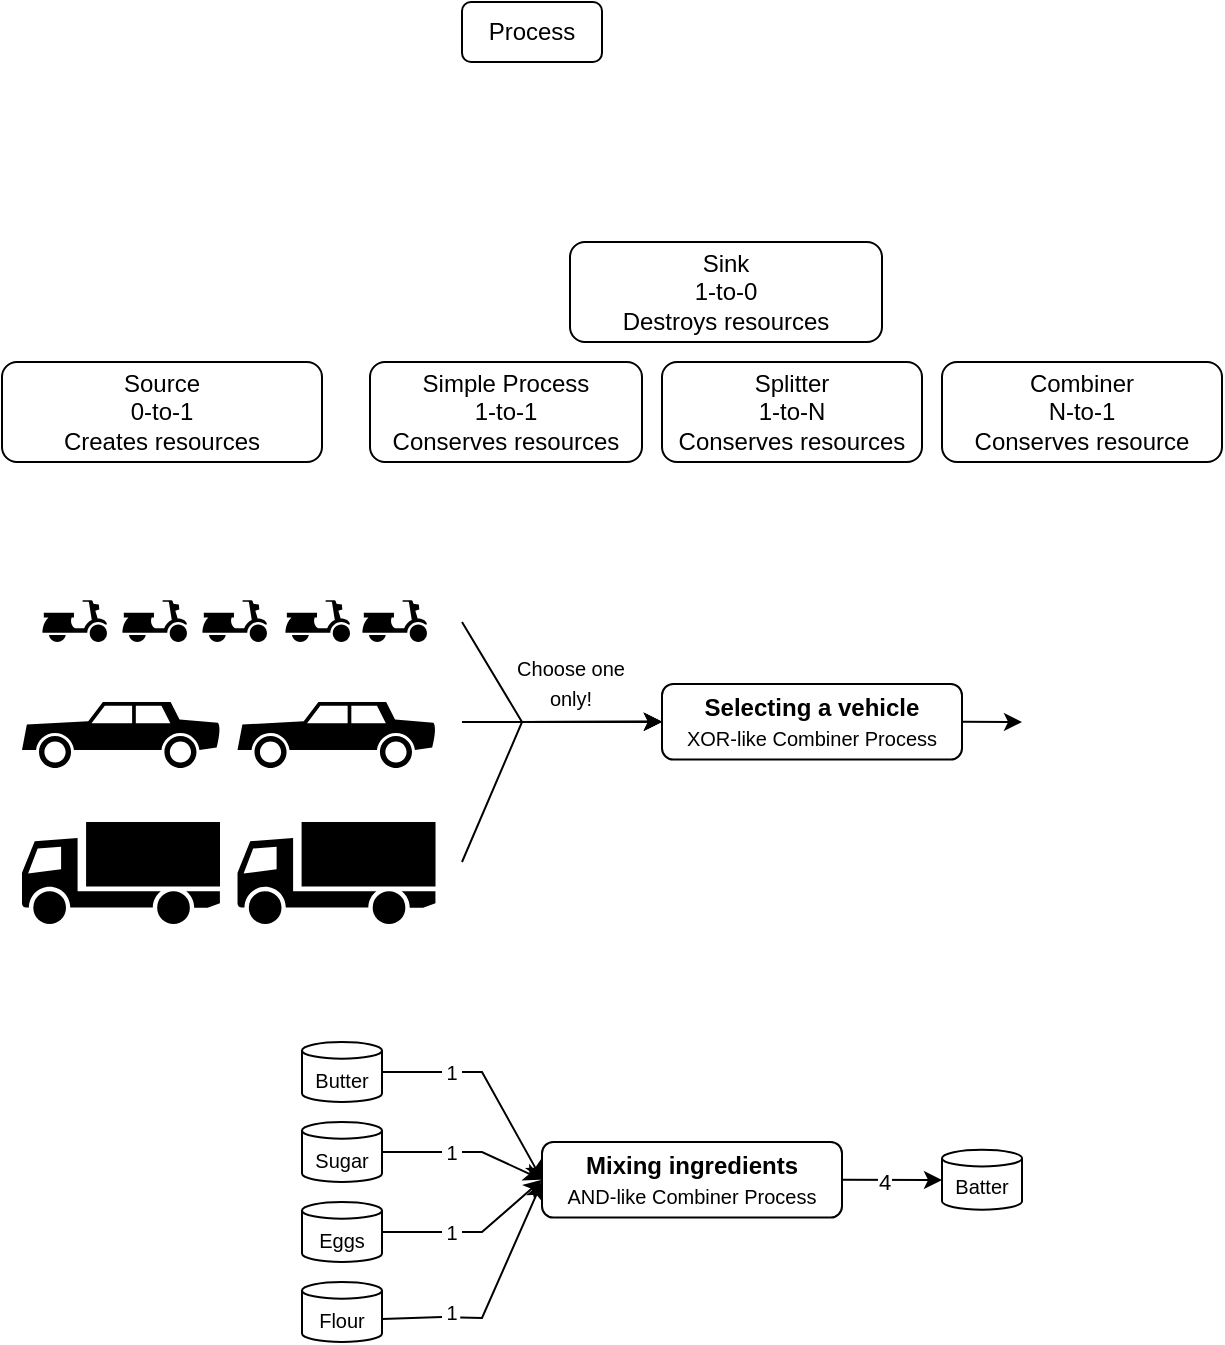<mxfile version="27.0.5">
  <diagram name="Page-1" id="4uPa_Z8kLkDAbIll4rXd">
    <mxGraphModel dx="467" dy="317" grid="1" gridSize="10" guides="1" tooltips="1" connect="1" arrows="1" fold="1" page="1" pageScale="1" pageWidth="827" pageHeight="1169" math="0" shadow="0">
      <root>
        <mxCell id="0" />
        <mxCell id="1" parent="0" />
        <mxCell id="1Ip1bbgy9BkKtDCGq5w8-1" value="Process" style="rounded=1;whiteSpace=wrap;html=1;" vertex="1" parent="1">
          <mxGeometry x="360" y="80" width="70" height="30" as="geometry" />
        </mxCell>
        <mxCell id="1Ip1bbgy9BkKtDCGq5w8-2" value="Splitter&lt;div&gt;1-to-N&lt;/div&gt;&lt;div&gt;Conserves resources&lt;/div&gt;" style="rounded=1;whiteSpace=wrap;html=1;" vertex="1" parent="1">
          <mxGeometry x="460" y="260" width="130" height="50" as="geometry" />
        </mxCell>
        <mxCell id="1Ip1bbgy9BkKtDCGq5w8-3" value="Combiner&lt;div&gt;N-to-1&lt;/div&gt;&lt;div&gt;Conserves resource&lt;/div&gt;" style="rounded=1;whiteSpace=wrap;html=1;" vertex="1" parent="1">
          <mxGeometry x="600" y="260" width="140" height="50" as="geometry" />
        </mxCell>
        <mxCell id="1Ip1bbgy9BkKtDCGq5w8-4" value="Simple Process&lt;div&gt;1-to-1&lt;/div&gt;&lt;div&gt;Conserves resources&lt;/div&gt;" style="rounded=1;whiteSpace=wrap;html=1;" vertex="1" parent="1">
          <mxGeometry x="314" y="260" width="136" height="50" as="geometry" />
        </mxCell>
        <mxCell id="1Ip1bbgy9BkKtDCGq5w8-5" value="Source&lt;div&gt;0-to-1&lt;/div&gt;&lt;div&gt;Creates resources&lt;/div&gt;" style="rounded=1;whiteSpace=wrap;html=1;" vertex="1" parent="1">
          <mxGeometry x="130" y="260" width="160" height="50" as="geometry" />
        </mxCell>
        <mxCell id="1Ip1bbgy9BkKtDCGq5w8-6" value="Sink&lt;div&gt;1-to-0&lt;/div&gt;&lt;div&gt;Destroys resources&lt;/div&gt;" style="rounded=1;whiteSpace=wrap;html=1;" vertex="1" parent="1">
          <mxGeometry x="414" y="200" width="156" height="50" as="geometry" />
        </mxCell>
        <mxCell id="1Ip1bbgy9BkKtDCGq5w8-7" value="" style="shape=mxgraph.signs.transportation.truck_1;html=1;pointerEvents=1;fillColor=#000000;strokeColor=none;verticalLabelPosition=bottom;verticalAlign=top;align=center;" vertex="1" parent="1">
          <mxGeometry x="247.76" y="490" width="99" height="51" as="geometry" />
        </mxCell>
        <mxCell id="1Ip1bbgy9BkKtDCGq5w8-8" value="" style="shape=mxgraph.signs.transportation.car_2;html=1;pointerEvents=1;fillColor=#000000;strokeColor=none;verticalLabelPosition=bottom;verticalAlign=top;align=center;" vertex="1" parent="1">
          <mxGeometry x="247.76" y="430" width="100" height="33" as="geometry" />
        </mxCell>
        <mxCell id="1Ip1bbgy9BkKtDCGq5w8-9" value="" style="shape=mxgraph.signs.transportation.scooter;html=1;pointerEvents=1;fillColor=#000000;strokeColor=none;verticalLabelPosition=bottom;verticalAlign=top;align=center;" vertex="1" parent="1">
          <mxGeometry x="271.52" y="379" width="32.48" height="21" as="geometry" />
        </mxCell>
        <mxCell id="1Ip1bbgy9BkKtDCGq5w8-11" value="&lt;b&gt;Selecting a vehicle&lt;/b&gt;&lt;div&gt;&lt;font style=&quot;font-size: 10px;&quot;&gt;XOR-like Combiner Process&lt;/font&gt;&lt;/div&gt;" style="rounded=1;whiteSpace=wrap;html=1;" vertex="1" parent="1">
          <mxGeometry x="460" y="421" width="150" height="37.75" as="geometry" />
        </mxCell>
        <mxCell id="1Ip1bbgy9BkKtDCGq5w8-12" value="" style="endArrow=classic;html=1;rounded=0;entryX=0;entryY=0.5;entryDx=0;entryDy=0;" edge="1" parent="1" target="1Ip1bbgy9BkKtDCGq5w8-11">
          <mxGeometry width="50" height="50" relative="1" as="geometry">
            <mxPoint x="360" y="390" as="sourcePoint" />
            <mxPoint x="430" y="440" as="targetPoint" />
            <Array as="points">
              <mxPoint x="390" y="440" />
            </Array>
          </mxGeometry>
        </mxCell>
        <mxCell id="1Ip1bbgy9BkKtDCGq5w8-13" value="" style="endArrow=classic;html=1;rounded=0;entryX=0;entryY=0.5;entryDx=0;entryDy=0;" edge="1" parent="1" target="1Ip1bbgy9BkKtDCGq5w8-11">
          <mxGeometry width="50" height="50" relative="1" as="geometry">
            <mxPoint x="360" y="510" as="sourcePoint" />
            <mxPoint x="430" y="440" as="targetPoint" />
            <Array as="points">
              <mxPoint x="390" y="440" />
            </Array>
          </mxGeometry>
        </mxCell>
        <mxCell id="1Ip1bbgy9BkKtDCGq5w8-14" value="" style="endArrow=classic;html=1;rounded=0;entryX=0;entryY=0.5;entryDx=0;entryDy=0;" edge="1" parent="1" target="1Ip1bbgy9BkKtDCGq5w8-11">
          <mxGeometry width="50" height="50" relative="1" as="geometry">
            <mxPoint x="360" y="440" as="sourcePoint" />
            <mxPoint x="460" y="449" as="targetPoint" />
            <Array as="points" />
          </mxGeometry>
        </mxCell>
        <mxCell id="1Ip1bbgy9BkKtDCGq5w8-15" value="" style="shape=mxgraph.signs.transportation.scooter;html=1;pointerEvents=1;fillColor=#000000;strokeColor=none;verticalLabelPosition=bottom;verticalAlign=top;align=center;" vertex="1" parent="1">
          <mxGeometry x="230.0" y="379" width="32.48" height="21" as="geometry" />
        </mxCell>
        <mxCell id="1Ip1bbgy9BkKtDCGq5w8-16" value="" style="shape=mxgraph.signs.transportation.scooter;html=1;pointerEvents=1;fillColor=#000000;strokeColor=none;verticalLabelPosition=bottom;verticalAlign=top;align=center;" vertex="1" parent="1">
          <mxGeometry x="310" y="379" width="32.48" height="21" as="geometry" />
        </mxCell>
        <mxCell id="1Ip1bbgy9BkKtDCGq5w8-17" value="" style="shape=mxgraph.signs.transportation.car_2;html=1;pointerEvents=1;fillColor=#000000;strokeColor=none;verticalLabelPosition=bottom;verticalAlign=top;align=center;" vertex="1" parent="1">
          <mxGeometry x="140" y="430" width="100" height="33" as="geometry" />
        </mxCell>
        <mxCell id="1Ip1bbgy9BkKtDCGq5w8-18" value="" style="shape=mxgraph.signs.transportation.truck_1;html=1;pointerEvents=1;fillColor=#000000;strokeColor=none;verticalLabelPosition=bottom;verticalAlign=top;align=center;" vertex="1" parent="1">
          <mxGeometry x="140" y="490" width="99" height="51" as="geometry" />
        </mxCell>
        <mxCell id="1Ip1bbgy9BkKtDCGq5w8-19" value="" style="shape=mxgraph.signs.transportation.scooter;html=1;pointerEvents=1;fillColor=#000000;strokeColor=none;verticalLabelPosition=bottom;verticalAlign=top;align=center;" vertex="1" parent="1">
          <mxGeometry x="190.0" y="379" width="32.48" height="21" as="geometry" />
        </mxCell>
        <mxCell id="1Ip1bbgy9BkKtDCGq5w8-20" value="" style="shape=mxgraph.signs.transportation.scooter;html=1;pointerEvents=1;fillColor=#000000;strokeColor=none;verticalLabelPosition=bottom;verticalAlign=top;align=center;" vertex="1" parent="1">
          <mxGeometry x="150.0" y="379" width="32.48" height="21" as="geometry" />
        </mxCell>
        <mxCell id="1Ip1bbgy9BkKtDCGq5w8-21" value="" style="endArrow=classic;html=1;rounded=0;exitX=1;exitY=0.5;exitDx=0;exitDy=0;" edge="1" parent="1" source="1Ip1bbgy9BkKtDCGq5w8-11">
          <mxGeometry width="50" height="50" relative="1" as="geometry">
            <mxPoint x="610" y="430" as="sourcePoint" />
            <mxPoint x="610" y="440" as="targetPoint" />
            <Array as="points" />
          </mxGeometry>
        </mxCell>
        <mxCell id="1Ip1bbgy9BkKtDCGq5w8-22" value="&lt;font style=&quot;font-size: 10px;&quot;&gt;Choose one&lt;/font&gt;&lt;div&gt;&lt;font style=&quot;font-size: 10px;&quot;&gt;only!&lt;/font&gt;&lt;/div&gt;" style="text;html=1;align=center;verticalAlign=middle;resizable=0;points=[];autosize=1;strokeColor=none;fillColor=none;" vertex="1" parent="1">
          <mxGeometry x="374" y="400" width="80" height="40" as="geometry" />
        </mxCell>
        <mxCell id="1Ip1bbgy9BkKtDCGq5w8-32" value="&lt;font style=&quot;font-size: 10px;&quot;&gt;Butter&lt;/font&gt;" style="shape=cylinder3;whiteSpace=wrap;html=1;boundedLbl=1;backgroundOutline=1;size=4.2;" vertex="1" parent="1">
          <mxGeometry x="280" y="600" width="40" height="30" as="geometry" />
        </mxCell>
        <mxCell id="1Ip1bbgy9BkKtDCGq5w8-37" value="&lt;font style=&quot;font-size: 10px;&quot;&gt;Sugar&lt;/font&gt;" style="shape=cylinder3;whiteSpace=wrap;html=1;boundedLbl=1;backgroundOutline=1;size=4.2;" vertex="1" parent="1">
          <mxGeometry x="280" y="640" width="40" height="30" as="geometry" />
        </mxCell>
        <mxCell id="1Ip1bbgy9BkKtDCGq5w8-38" value="&lt;font style=&quot;font-size: 10px;&quot;&gt;Eggs&lt;/font&gt;" style="shape=cylinder3;whiteSpace=wrap;html=1;boundedLbl=1;backgroundOutline=1;size=4.2;" vertex="1" parent="1">
          <mxGeometry x="280" y="680" width="40" height="30" as="geometry" />
        </mxCell>
        <mxCell id="1Ip1bbgy9BkKtDCGq5w8-39" value="&lt;font style=&quot;font-size: 10px;&quot;&gt;Flour&lt;/font&gt;" style="shape=cylinder3;whiteSpace=wrap;html=1;boundedLbl=1;backgroundOutline=1;size=4.2;" vertex="1" parent="1">
          <mxGeometry x="280" y="720" width="40" height="30" as="geometry" />
        </mxCell>
        <mxCell id="1Ip1bbgy9BkKtDCGq5w8-40" value="&lt;b&gt;Mixing ingredients&lt;/b&gt;&lt;br&gt;&lt;div&gt;&lt;font style=&quot;font-size: 10px;&quot;&gt;AND-like Combiner Process&lt;/font&gt;&lt;/div&gt;" style="rounded=1;whiteSpace=wrap;html=1;" vertex="1" parent="1">
          <mxGeometry x="400" y="650" width="150" height="37.75" as="geometry" />
        </mxCell>
        <mxCell id="1Ip1bbgy9BkKtDCGq5w8-41" value="" style="endArrow=classic;html=1;rounded=0;entryX=0;entryY=0.5;entryDx=0;entryDy=0;exitX=1;exitY=0.5;exitDx=0;exitDy=0;exitPerimeter=0;" edge="1" parent="1" source="1Ip1bbgy9BkKtDCGq5w8-51" target="1Ip1bbgy9BkKtDCGq5w8-40">
          <mxGeometry width="50" height="50" relative="1" as="geometry">
            <mxPoint x="345" y="620" as="sourcePoint" />
            <mxPoint x="445" y="550" as="targetPoint" />
            <Array as="points">
              <mxPoint x="370" y="615" />
            </Array>
          </mxGeometry>
        </mxCell>
        <mxCell id="1Ip1bbgy9BkKtDCGq5w8-42" value="" style="endArrow=classic;html=1;rounded=0;entryX=0;entryY=0.5;entryDx=0;entryDy=0;exitX=1;exitY=0.5;exitDx=0;exitDy=0;exitPerimeter=0;" edge="1" parent="1" source="1Ip1bbgy9BkKtDCGq5w8-53" target="1Ip1bbgy9BkKtDCGq5w8-40">
          <mxGeometry width="50" height="50" relative="1" as="geometry">
            <mxPoint x="330" y="625" as="sourcePoint" />
            <mxPoint x="411" y="682" as="targetPoint" />
            <Array as="points">
              <mxPoint x="370" y="655" />
            </Array>
          </mxGeometry>
        </mxCell>
        <mxCell id="1Ip1bbgy9BkKtDCGq5w8-43" value="" style="endArrow=classic;html=1;rounded=0;entryX=0;entryY=0.5;entryDx=0;entryDy=0;exitX=1;exitY=0.5;exitDx=0;exitDy=0;exitPerimeter=0;" edge="1" parent="1" source="1Ip1bbgy9BkKtDCGq5w8-55" target="1Ip1bbgy9BkKtDCGq5w8-40">
          <mxGeometry width="50" height="50" relative="1" as="geometry">
            <mxPoint x="330" y="665" as="sourcePoint" />
            <mxPoint x="410" y="679" as="targetPoint" />
            <Array as="points">
              <mxPoint x="370" y="695" />
            </Array>
          </mxGeometry>
        </mxCell>
        <mxCell id="1Ip1bbgy9BkKtDCGq5w8-44" value="" style="endArrow=classic;html=1;rounded=0;entryX=0;entryY=0.5;entryDx=0;entryDy=0;exitX=0.911;exitY=0.776;exitDx=0;exitDy=0;exitPerimeter=0;" edge="1" parent="1" source="1Ip1bbgy9BkKtDCGq5w8-57">
          <mxGeometry width="50" height="50" relative="1" as="geometry">
            <mxPoint x="320" y="738.47" as="sourcePoint" />
            <mxPoint x="400" y="670.005" as="targetPoint" />
            <Array as="points">
              <mxPoint x="370" y="738" />
            </Array>
          </mxGeometry>
        </mxCell>
        <mxCell id="1Ip1bbgy9BkKtDCGq5w8-45" value="" style="endArrow=classic;html=1;rounded=0;exitX=1;exitY=0.5;exitDx=0;exitDy=0;" edge="1" parent="1" source="1Ip1bbgy9BkKtDCGq5w8-40">
          <mxGeometry width="50" height="50" relative="1" as="geometry">
            <mxPoint x="330" y="625" as="sourcePoint" />
            <mxPoint x="600" y="669" as="targetPoint" />
            <Array as="points" />
          </mxGeometry>
        </mxCell>
        <mxCell id="1Ip1bbgy9BkKtDCGq5w8-62" value="4" style="edgeLabel;html=1;align=center;verticalAlign=middle;resizable=0;points=[];" vertex="1" connectable="0" parent="1Ip1bbgy9BkKtDCGq5w8-45">
          <mxGeometry x="-0.173" y="-1" relative="1" as="geometry">
            <mxPoint as="offset" />
          </mxGeometry>
        </mxCell>
        <mxCell id="1Ip1bbgy9BkKtDCGq5w8-52" value="" style="endArrow=none;html=1;rounded=0;entryX=0;entryY=0.5;entryDx=0;entryDy=0;exitX=1;exitY=0.5;exitDx=0;exitDy=0;exitPerimeter=0;startFill=0;" edge="1" parent="1" source="1Ip1bbgy9BkKtDCGq5w8-32" target="1Ip1bbgy9BkKtDCGq5w8-51">
          <mxGeometry width="50" height="50" relative="1" as="geometry">
            <mxPoint x="320" y="615" as="sourcePoint" />
            <mxPoint x="400" y="669" as="targetPoint" />
            <Array as="points" />
          </mxGeometry>
        </mxCell>
        <mxCell id="1Ip1bbgy9BkKtDCGq5w8-51" value="&lt;font style=&quot;font-size: 10px;&quot;&gt;1&lt;/font&gt;" style="text;html=1;align=center;verticalAlign=middle;whiteSpace=wrap;rounded=0;" vertex="1" parent="1">
          <mxGeometry x="350" y="610" width="10" height="10" as="geometry" />
        </mxCell>
        <mxCell id="1Ip1bbgy9BkKtDCGq5w8-54" value="" style="endArrow=none;html=1;rounded=0;entryX=0;entryY=0.5;entryDx=0;entryDy=0;exitX=1;exitY=0.5;exitDx=0;exitDy=0;exitPerimeter=0;startFill=0;" edge="1" parent="1" source="1Ip1bbgy9BkKtDCGq5w8-37" target="1Ip1bbgy9BkKtDCGq5w8-53">
          <mxGeometry width="50" height="50" relative="1" as="geometry">
            <mxPoint x="320" y="655" as="sourcePoint" />
            <mxPoint x="400" y="669" as="targetPoint" />
            <Array as="points" />
          </mxGeometry>
        </mxCell>
        <mxCell id="1Ip1bbgy9BkKtDCGq5w8-53" value="&lt;font style=&quot;font-size: 10px;&quot;&gt;1&lt;/font&gt;" style="text;html=1;align=center;verticalAlign=middle;whiteSpace=wrap;rounded=0;" vertex="1" parent="1">
          <mxGeometry x="350" y="650" width="10" height="10" as="geometry" />
        </mxCell>
        <mxCell id="1Ip1bbgy9BkKtDCGq5w8-56" value="" style="endArrow=none;html=1;rounded=0;entryX=0;entryY=0.5;entryDx=0;entryDy=0;exitX=1;exitY=0.5;exitDx=0;exitDy=0;exitPerimeter=0;startFill=0;" edge="1" parent="1" source="1Ip1bbgy9BkKtDCGq5w8-38" target="1Ip1bbgy9BkKtDCGq5w8-55">
          <mxGeometry width="50" height="50" relative="1" as="geometry">
            <mxPoint x="320" y="695" as="sourcePoint" />
            <mxPoint x="400" y="669" as="targetPoint" />
            <Array as="points" />
          </mxGeometry>
        </mxCell>
        <mxCell id="1Ip1bbgy9BkKtDCGq5w8-55" value="&lt;font style=&quot;font-size: 10px;&quot;&gt;1&lt;/font&gt;" style="text;html=1;align=center;verticalAlign=middle;whiteSpace=wrap;rounded=0;" vertex="1" parent="1">
          <mxGeometry x="350" y="690" width="10" height="10" as="geometry" />
        </mxCell>
        <mxCell id="1Ip1bbgy9BkKtDCGq5w8-59" value="" style="endArrow=none;html=1;rounded=0;entryX=0;entryY=0.75;entryDx=0;entryDy=0;exitX=1;exitY=0.578;exitDx=0;exitDy=0;exitPerimeter=0;startFill=0;" edge="1" parent="1" target="1Ip1bbgy9BkKtDCGq5w8-57">
          <mxGeometry width="50" height="50" relative="1" as="geometry">
            <mxPoint x="320" y="738.47" as="sourcePoint" />
            <mxPoint x="400" y="670.005" as="targetPoint" />
            <Array as="points" />
          </mxGeometry>
        </mxCell>
        <mxCell id="1Ip1bbgy9BkKtDCGq5w8-57" value="&lt;font style=&quot;font-size: 10px;&quot;&gt;1&lt;/font&gt;" style="text;html=1;align=center;verticalAlign=middle;whiteSpace=wrap;rounded=0;" vertex="1" parent="1">
          <mxGeometry x="350" y="730" width="10" height="10" as="geometry" />
        </mxCell>
        <mxCell id="1Ip1bbgy9BkKtDCGq5w8-63" value="&lt;font style=&quot;font-size: 10px;&quot;&gt;Batter&lt;/font&gt;" style="shape=cylinder3;whiteSpace=wrap;html=1;boundedLbl=1;backgroundOutline=1;size=4.2;" vertex="1" parent="1">
          <mxGeometry x="600" y="653.88" width="40" height="30" as="geometry" />
        </mxCell>
        <mxCell id="1Ip1bbgy9BkKtDCGq5w8-64" value="" style="endArrow=classic;html=1;rounded=0;exitX=1;exitY=0.5;exitDx=0;exitDy=0;" edge="1" parent="1" source="1Ip1bbgy9BkKtDCGq5w8-11">
          <mxGeometry width="50" height="50" relative="1" as="geometry">
            <mxPoint x="370" y="450" as="sourcePoint" />
            <mxPoint x="640" y="440" as="targetPoint" />
            <Array as="points" />
          </mxGeometry>
        </mxCell>
      </root>
    </mxGraphModel>
  </diagram>
</mxfile>
